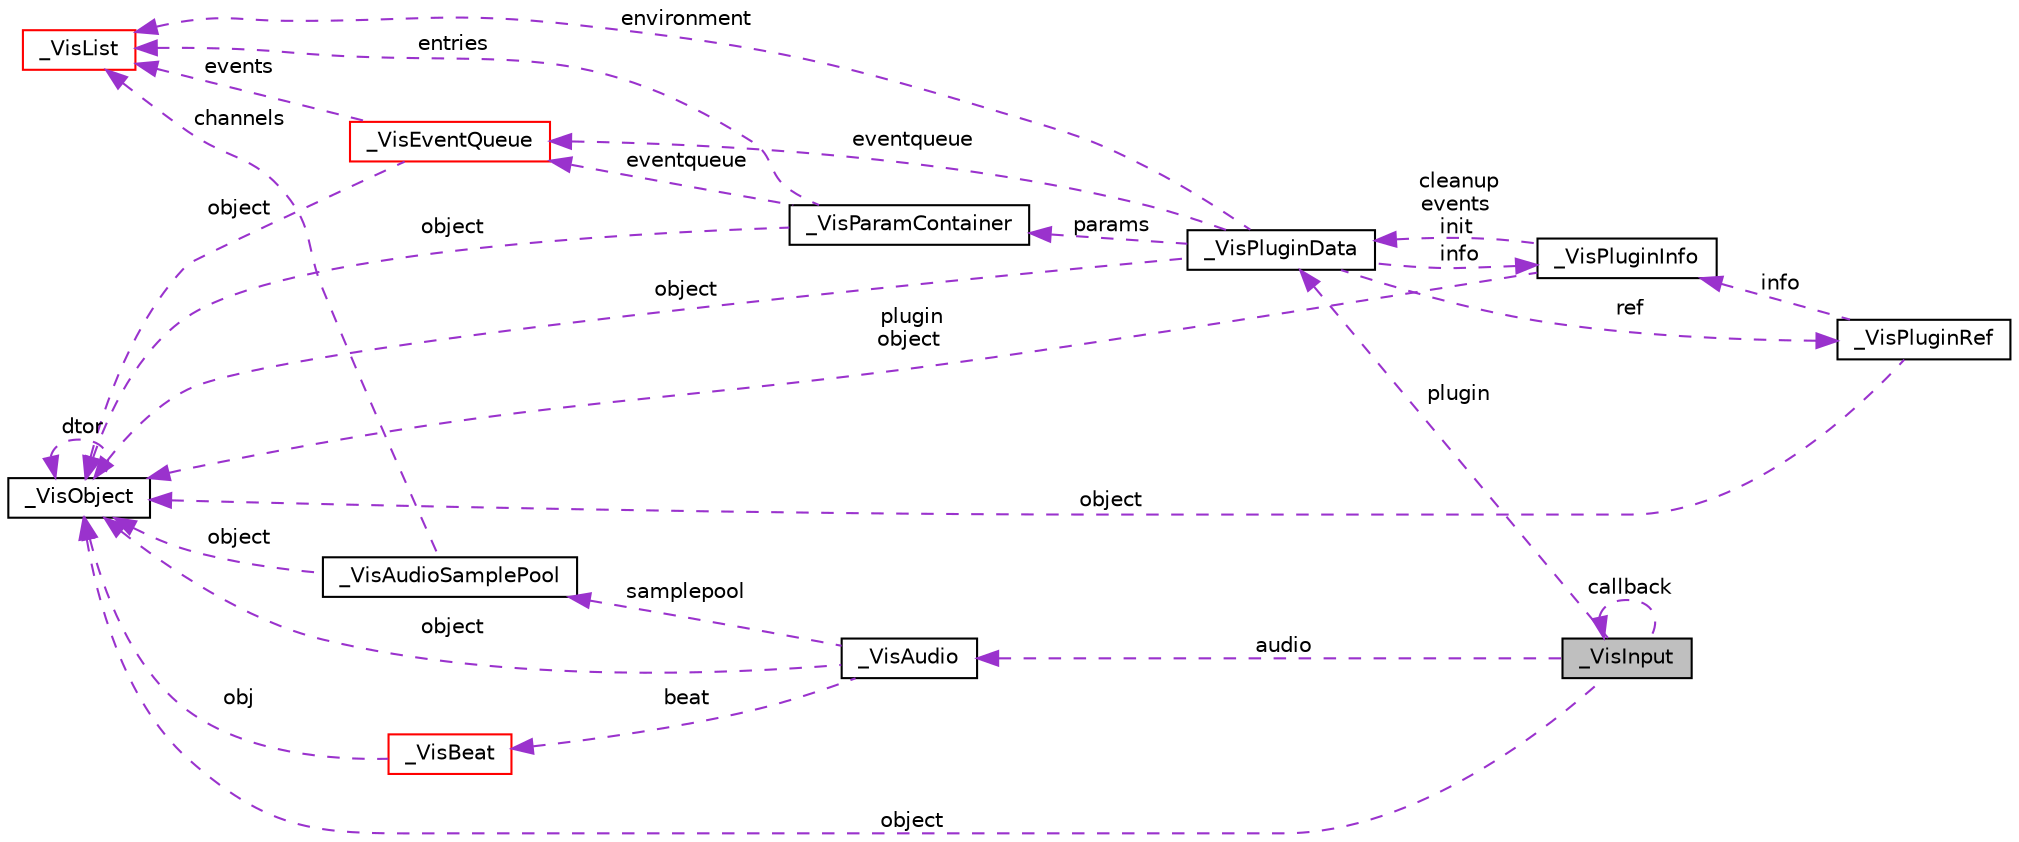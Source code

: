 digraph G
{
  edge [fontname="Helvetica",fontsize="10",labelfontname="Helvetica",labelfontsize="10"];
  node [fontname="Helvetica",fontsize="10",shape=record];
  rankdir="LR";
  Node1 [label="_VisInput",height=0.2,width=0.4,color="black", fillcolor="grey75", style="filled" fontcolor="black"];
  Node2 -> Node1 [dir="back",color="darkorchid3",fontsize="10",style="dashed",label=" plugin" ,fontname="Helvetica"];
  Node2 [label="_VisPluginData",height=0.2,width=0.4,color="black", fillcolor="white", style="filled",URL="$struct__VisPluginData.html",tooltip="The VisPluginData structure is the main plugin structure, every plugin is encapsulated in this..."];
  Node3 -> Node2 [dir="back",color="darkorchid3",fontsize="10",style="dashed",label=" params" ,fontname="Helvetica"];
  Node3 [label="_VisParamContainer",height=0.2,width=0.4,color="black", fillcolor="white", style="filled",URL="$struct__VisParamContainer.html",tooltip="Parameter container, is the container for a set of parameters."];
  Node4 -> Node3 [dir="back",color="darkorchid3",fontsize="10",style="dashed",label=" eventqueue" ,fontname="Helvetica"];
  Node4 [label="_VisEventQueue",height=0.2,width=0.4,color="red", fillcolor="white", style="filled",URL="$struct__VisEventQueue.html",tooltip="The event queue data structure."];
  Node5 -> Node4 [dir="back",color="darkorchid3",fontsize="10",style="dashed",label=" events" ,fontname="Helvetica"];
  Node5 [label="_VisList",height=0.2,width=0.4,color="red", fillcolor="white", style="filled",URL="$struct__VisList.html",tooltip="The VisList data structure represents a linked list."];
  Node6 -> Node4 [dir="back",color="darkorchid3",fontsize="10",style="dashed",label=" object" ,fontname="Helvetica"];
  Node6 [label="_VisObject",height=0.2,width=0.4,color="black", fillcolor="white", style="filled",URL="$struct__VisObject.html",tooltip="The VisObject structure contains all the VisObject housekeeping data like refcounting and a pointer t..."];
  Node6 -> Node6 [dir="back",color="darkorchid3",fontsize="10",style="dashed",label=" dtor" ,fontname="Helvetica"];
  Node5 -> Node3 [dir="back",color="darkorchid3",fontsize="10",style="dashed",label=" entries" ,fontname="Helvetica"];
  Node6 -> Node3 [dir="back",color="darkorchid3",fontsize="10",style="dashed",label=" object" ,fontname="Helvetica"];
  Node4 -> Node2 [dir="back",color="darkorchid3",fontsize="10",style="dashed",label=" eventqueue" ,fontname="Helvetica"];
  Node7 -> Node2 [dir="back",color="darkorchid3",fontsize="10",style="dashed",label=" ref" ,fontname="Helvetica"];
  Node7 [label="_VisPluginRef",height=0.2,width=0.4,color="black", fillcolor="white", style="filled",URL="$struct__VisPluginRef.html",tooltip="The VisPluginRef data structure contains information about the plugins and does refcounting."];
  Node6 -> Node7 [dir="back",color="darkorchid3",fontsize="10",style="dashed",label=" object" ,fontname="Helvetica"];
  Node8 -> Node7 [dir="back",color="darkorchid3",fontsize="10",style="dashed",label=" info" ,fontname="Helvetica"];
  Node8 [label="_VisPluginInfo",height=0.2,width=0.4,color="black", fillcolor="white", style="filled",URL="$struct__VisPluginInfo.html",tooltip="The VisPluginInfo data structure contains information about a plugin and is filled within the plugin ..."];
  Node2 -> Node8 [dir="back",color="darkorchid3",fontsize="10",style="dashed",label=" cleanup\nevents\ninit" ,fontname="Helvetica"];
  Node6 -> Node8 [dir="back",color="darkorchid3",fontsize="10",style="dashed",label=" plugin\nobject" ,fontname="Helvetica"];
  Node5 -> Node2 [dir="back",color="darkorchid3",fontsize="10",style="dashed",label=" environment" ,fontname="Helvetica"];
  Node6 -> Node2 [dir="back",color="darkorchid3",fontsize="10",style="dashed",label=" object" ,fontname="Helvetica"];
  Node8 -> Node2 [dir="back",color="darkorchid3",fontsize="10",style="dashed",label=" info" ,fontname="Helvetica"];
  Node1 -> Node1 [dir="back",color="darkorchid3",fontsize="10",style="dashed",label=" callback" ,fontname="Helvetica"];
  Node6 -> Node1 [dir="back",color="darkorchid3",fontsize="10",style="dashed",label=" object" ,fontname="Helvetica"];
  Node9 -> Node1 [dir="back",color="darkorchid3",fontsize="10",style="dashed",label=" audio" ,fontname="Helvetica"];
  Node9 [label="_VisAudio",height=0.2,width=0.4,color="black", fillcolor="white", style="filled",URL="$struct__VisAudio.html",tooltip="The VisAudio structure contains the sample and extra information about the sample like a 256 bands an..."];
  Node10 -> Node9 [dir="back",color="darkorchid3",fontsize="10",style="dashed",label=" beat" ,fontname="Helvetica"];
  Node10 [label="_VisBeat",height=0.2,width=0.4,color="red", fillcolor="white", style="filled",URL="$struct__VisBeat.html"];
  Node6 -> Node10 [dir="back",color="darkorchid3",fontsize="10",style="dashed",label=" obj" ,fontname="Helvetica"];
  Node11 -> Node9 [dir="back",color="darkorchid3",fontsize="10",style="dashed",label=" samplepool" ,fontname="Helvetica"];
  Node11 [label="_VisAudioSamplePool",height=0.2,width=0.4,color="black", fillcolor="white", style="filled",URL="$struct__VisAudioSamplePool.html"];
  Node5 -> Node11 [dir="back",color="darkorchid3",fontsize="10",style="dashed",label=" channels" ,fontname="Helvetica"];
  Node6 -> Node11 [dir="back",color="darkorchid3",fontsize="10",style="dashed",label=" object" ,fontname="Helvetica"];
  Node6 -> Node9 [dir="back",color="darkorchid3",fontsize="10",style="dashed",label=" object" ,fontname="Helvetica"];
}

